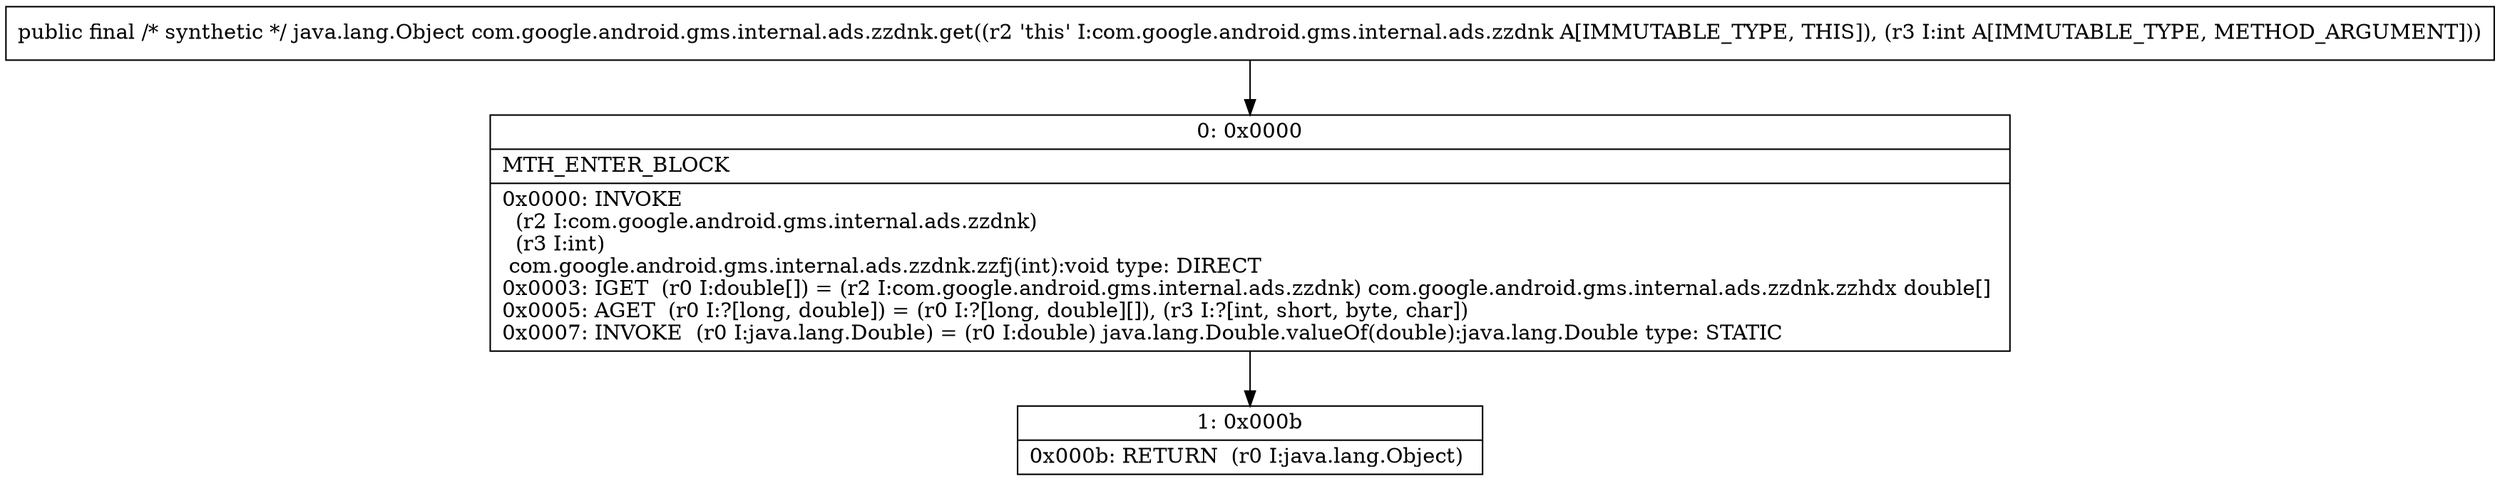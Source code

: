 digraph "CFG forcom.google.android.gms.internal.ads.zzdnk.get(I)Ljava\/lang\/Object;" {
Node_0 [shape=record,label="{0\:\ 0x0000|MTH_ENTER_BLOCK\l|0x0000: INVOKE  \l  (r2 I:com.google.android.gms.internal.ads.zzdnk)\l  (r3 I:int)\l com.google.android.gms.internal.ads.zzdnk.zzfj(int):void type: DIRECT \l0x0003: IGET  (r0 I:double[]) = (r2 I:com.google.android.gms.internal.ads.zzdnk) com.google.android.gms.internal.ads.zzdnk.zzhdx double[] \l0x0005: AGET  (r0 I:?[long, double]) = (r0 I:?[long, double][]), (r3 I:?[int, short, byte, char]) \l0x0007: INVOKE  (r0 I:java.lang.Double) = (r0 I:double) java.lang.Double.valueOf(double):java.lang.Double type: STATIC \l}"];
Node_1 [shape=record,label="{1\:\ 0x000b|0x000b: RETURN  (r0 I:java.lang.Object) \l}"];
MethodNode[shape=record,label="{public final \/* synthetic *\/ java.lang.Object com.google.android.gms.internal.ads.zzdnk.get((r2 'this' I:com.google.android.gms.internal.ads.zzdnk A[IMMUTABLE_TYPE, THIS]), (r3 I:int A[IMMUTABLE_TYPE, METHOD_ARGUMENT])) }"];
MethodNode -> Node_0;
Node_0 -> Node_1;
}

